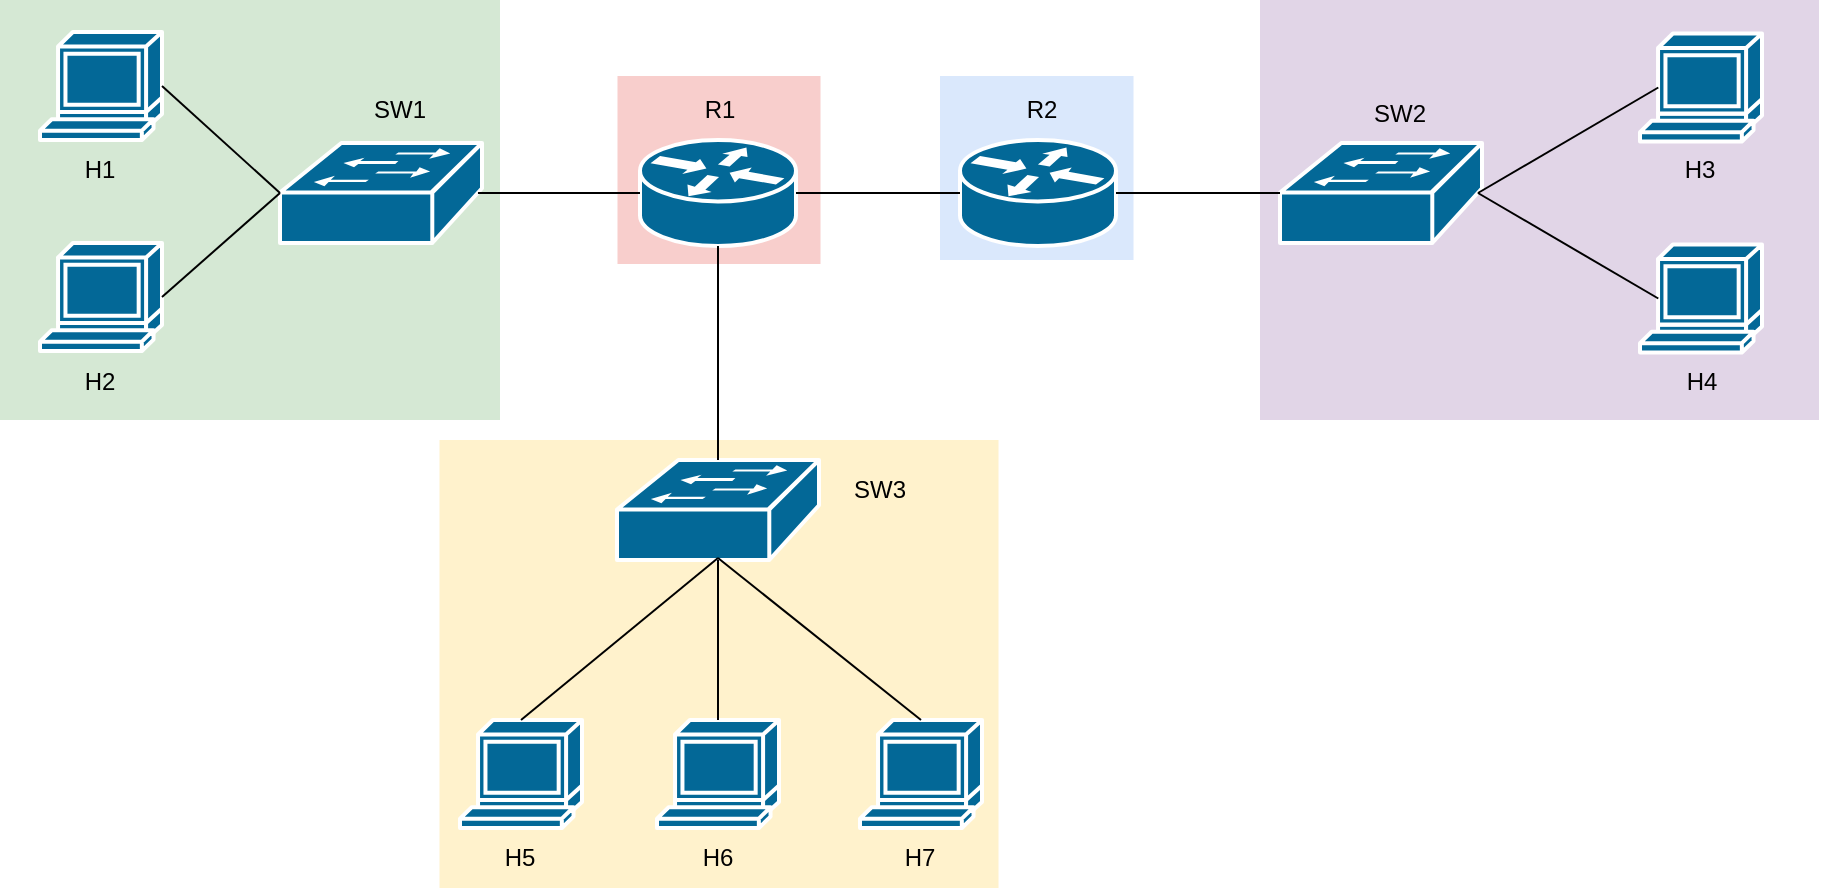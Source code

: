 <mxfile version="24.4.10" type="github">
  <diagram name="Page-1" id="jAhbVtpmAwPWezXXruYX">
    <mxGraphModel dx="1067" dy="999" grid="1" gridSize="10" guides="1" tooltips="1" connect="1" arrows="1" fold="1" page="1" pageScale="1" pageWidth="850" pageHeight="1100" math="0" shadow="0">
      <root>
        <mxCell id="0" />
        <mxCell id="1" parent="0" />
        <mxCell id="yFBup7zSG1oITEUQXQ90-51" value="" style="rounded=0;whiteSpace=wrap;html=1;fillColor=#f8cecc;strokeColor=none;" vertex="1" parent="1">
          <mxGeometry x="308.75" y="448" width="101.5" height="94" as="geometry" />
        </mxCell>
        <mxCell id="yFBup7zSG1oITEUQXQ90-52" value="" style="rounded=0;whiteSpace=wrap;html=1;fillColor=#dae8fc;strokeColor=none;" vertex="1" parent="1">
          <mxGeometry x="470" y="448" width="96.75" height="92" as="geometry" />
        </mxCell>
        <mxCell id="yFBup7zSG1oITEUQXQ90-53" value="" style="rounded=0;whiteSpace=wrap;html=1;fillColor=#e1d5e7;strokeColor=none;" vertex="1" parent="1">
          <mxGeometry x="630" y="410" width="279.5" height="210" as="geometry" />
        </mxCell>
        <mxCell id="yFBup7zSG1oITEUQXQ90-48" value="" style="rounded=0;whiteSpace=wrap;html=1;fillColor=#fff2cc;strokeColor=none;" vertex="1" parent="1">
          <mxGeometry x="219.75" y="630" width="279.5" height="224" as="geometry" />
        </mxCell>
        <mxCell id="yFBup7zSG1oITEUQXQ90-47" value="" style="rounded=0;whiteSpace=wrap;html=1;fillColor=#d5e8d4;strokeColor=none;" vertex="1" parent="1">
          <mxGeometry y="410" width="250" height="210" as="geometry" />
        </mxCell>
        <mxCell id="yFBup7zSG1oITEUQXQ90-1" value="" style="shape=mxgraph.cisco.routers.router;sketch=0;html=1;pointerEvents=1;dashed=0;fillColor=#036897;strokeColor=#ffffff;strokeWidth=2;verticalLabelPosition=bottom;verticalAlign=top;align=center;outlineConnect=0;" vertex="1" parent="1">
          <mxGeometry x="320" y="480" width="78" height="53" as="geometry" />
        </mxCell>
        <mxCell id="yFBup7zSG1oITEUQXQ90-2" value="" style="shape=mxgraph.cisco.switches.workgroup_switch;sketch=0;html=1;pointerEvents=1;dashed=0;fillColor=#036897;strokeColor=#ffffff;strokeWidth=2;verticalLabelPosition=bottom;verticalAlign=top;align=center;outlineConnect=0;" vertex="1" parent="1">
          <mxGeometry x="308.5" y="640" width="101" height="50" as="geometry" />
        </mxCell>
        <mxCell id="yFBup7zSG1oITEUQXQ90-3" value="" style="shape=mxgraph.cisco.computers_and_peripherals.terminal;sketch=0;html=1;pointerEvents=1;dashed=0;fillColor=#036897;strokeColor=#ffffff;strokeWidth=2;verticalLabelPosition=bottom;verticalAlign=top;align=center;outlineConnect=0;" vertex="1" parent="1">
          <mxGeometry x="20" y="426" width="61" height="54" as="geometry" />
        </mxCell>
        <mxCell id="yFBup7zSG1oITEUQXQ90-4" value="" style="shape=mxgraph.cisco.routers.router;sketch=0;html=1;pointerEvents=1;dashed=0;fillColor=#036897;strokeColor=#ffffff;strokeWidth=2;verticalLabelPosition=bottom;verticalAlign=top;align=center;outlineConnect=0;" vertex="1" parent="1">
          <mxGeometry x="480" y="480" width="78" height="53" as="geometry" />
        </mxCell>
        <mxCell id="yFBup7zSG1oITEUQXQ90-5" value="" style="shape=mxgraph.cisco.switches.workgroup_switch;sketch=0;html=1;pointerEvents=1;dashed=0;fillColor=#036897;strokeColor=#ffffff;strokeWidth=2;verticalLabelPosition=bottom;verticalAlign=top;align=center;outlineConnect=0;" vertex="1" parent="1">
          <mxGeometry x="640" y="481.5" width="101" height="50" as="geometry" />
        </mxCell>
        <mxCell id="yFBup7zSG1oITEUQXQ90-6" value="" style="shape=mxgraph.cisco.switches.workgroup_switch;sketch=0;html=1;pointerEvents=1;dashed=0;fillColor=#036897;strokeColor=#ffffff;strokeWidth=2;verticalLabelPosition=bottom;verticalAlign=top;align=center;outlineConnect=0;" vertex="1" parent="1">
          <mxGeometry x="140" y="481.5" width="101" height="50" as="geometry" />
        </mxCell>
        <mxCell id="yFBup7zSG1oITEUQXQ90-7" value="" style="shape=mxgraph.cisco.computers_and_peripherals.terminal;sketch=0;html=1;pointerEvents=1;dashed=0;fillColor=#036897;strokeColor=#ffffff;strokeWidth=2;verticalLabelPosition=bottom;verticalAlign=top;align=center;outlineConnect=0;" vertex="1" parent="1">
          <mxGeometry x="20" y="531.5" width="61" height="54" as="geometry" />
        </mxCell>
        <mxCell id="yFBup7zSG1oITEUQXQ90-8" value="" style="shape=mxgraph.cisco.computers_and_peripherals.terminal;sketch=0;html=1;pointerEvents=1;dashed=0;fillColor=#036897;strokeColor=#ffffff;strokeWidth=2;verticalLabelPosition=bottom;verticalAlign=top;align=center;outlineConnect=0;" vertex="1" parent="1">
          <mxGeometry x="328.5" y="770" width="61" height="54" as="geometry" />
        </mxCell>
        <mxCell id="yFBup7zSG1oITEUQXQ90-9" value="" style="shape=mxgraph.cisco.computers_and_peripherals.terminal;sketch=0;html=1;pointerEvents=1;dashed=0;fillColor=#036897;strokeColor=#ffffff;strokeWidth=2;verticalLabelPosition=bottom;verticalAlign=top;align=center;outlineConnect=0;" vertex="1" parent="1">
          <mxGeometry x="430" y="770" width="61" height="54" as="geometry" />
        </mxCell>
        <mxCell id="yFBup7zSG1oITEUQXQ90-10" value="" style="shape=mxgraph.cisco.computers_and_peripherals.terminal;sketch=0;html=1;pointerEvents=1;dashed=0;fillColor=#036897;strokeColor=#ffffff;strokeWidth=2;verticalLabelPosition=bottom;verticalAlign=top;align=center;outlineConnect=0;" vertex="1" parent="1">
          <mxGeometry x="230" y="770" width="61" height="54" as="geometry" />
        </mxCell>
        <mxCell id="yFBup7zSG1oITEUQXQ90-11" value="" style="shape=mxgraph.cisco.computers_and_peripherals.terminal;sketch=0;html=1;pointerEvents=1;dashed=0;fillColor=#036897;strokeColor=#ffffff;strokeWidth=2;verticalLabelPosition=bottom;verticalAlign=top;align=center;outlineConnect=0;" vertex="1" parent="1">
          <mxGeometry x="820" y="426.75" width="61" height="54" as="geometry" />
        </mxCell>
        <mxCell id="yFBup7zSG1oITEUQXQ90-12" value="" style="shape=mxgraph.cisco.computers_and_peripherals.terminal;sketch=0;html=1;pointerEvents=1;dashed=0;fillColor=#036897;strokeColor=#ffffff;strokeWidth=2;verticalLabelPosition=bottom;verticalAlign=top;align=center;outlineConnect=0;" vertex="1" parent="1">
          <mxGeometry x="820" y="532.25" width="61" height="54" as="geometry" />
        </mxCell>
        <mxCell id="yFBup7zSG1oITEUQXQ90-15" style="edgeStyle=none;rounded=0;orthogonalLoop=1;jettySize=auto;html=1;exitX=1;exitY=0.5;exitDx=0;exitDy=0;exitPerimeter=0;entryX=0;entryY=0.5;entryDx=0;entryDy=0;entryPerimeter=0;endArrow=none;endFill=0;" edge="1" parent="1" source="yFBup7zSG1oITEUQXQ90-3" target="yFBup7zSG1oITEUQXQ90-6">
          <mxGeometry relative="1" as="geometry" />
        </mxCell>
        <mxCell id="yFBup7zSG1oITEUQXQ90-17" style="edgeStyle=none;rounded=0;orthogonalLoop=1;jettySize=auto;html=1;exitX=1;exitY=0.5;exitDx=0;exitDy=0;exitPerimeter=0;entryX=0;entryY=0.5;entryDx=0;entryDy=0;entryPerimeter=0;endArrow=none;endFill=0;" edge="1" parent="1" source="yFBup7zSG1oITEUQXQ90-7" target="yFBup7zSG1oITEUQXQ90-6">
          <mxGeometry relative="1" as="geometry" />
        </mxCell>
        <mxCell id="yFBup7zSG1oITEUQXQ90-18" style="edgeStyle=none;rounded=0;orthogonalLoop=1;jettySize=auto;html=1;exitX=0.98;exitY=0.5;exitDx=0;exitDy=0;exitPerimeter=0;entryX=0;entryY=0.5;entryDx=0;entryDy=0;entryPerimeter=0;endArrow=none;endFill=0;" edge="1" parent="1" source="yFBup7zSG1oITEUQXQ90-6" target="yFBup7zSG1oITEUQXQ90-1">
          <mxGeometry relative="1" as="geometry" />
        </mxCell>
        <mxCell id="yFBup7zSG1oITEUQXQ90-19" value="" style="endArrow=none;html=1;rounded=0;exitX=0.5;exitY=0;exitDx=0;exitDy=0;exitPerimeter=0;entryX=0.5;entryY=1;entryDx=0;entryDy=0;entryPerimeter=0;" edge="1" parent="1" source="yFBup7zSG1oITEUQXQ90-2" target="yFBup7zSG1oITEUQXQ90-1">
          <mxGeometry width="50" height="50" relative="1" as="geometry">
            <mxPoint x="500" y="620" as="sourcePoint" />
            <mxPoint x="550" y="570" as="targetPoint" />
          </mxGeometry>
        </mxCell>
        <mxCell id="yFBup7zSG1oITEUQXQ90-20" value="" style="endArrow=none;html=1;rounded=0;entryX=0.5;entryY=0;entryDx=0;entryDy=0;entryPerimeter=0;" edge="1" parent="1" target="yFBup7zSG1oITEUQXQ90-8">
          <mxGeometry width="50" height="50" relative="1" as="geometry">
            <mxPoint x="359" y="690" as="sourcePoint" />
            <mxPoint x="550" y="600" as="targetPoint" />
          </mxGeometry>
        </mxCell>
        <mxCell id="yFBup7zSG1oITEUQXQ90-21" value="" style="endArrow=none;html=1;rounded=0;exitX=0.5;exitY=0.98;exitDx=0;exitDy=0;exitPerimeter=0;entryX=0.5;entryY=0;entryDx=0;entryDy=0;entryPerimeter=0;" edge="1" parent="1" source="yFBup7zSG1oITEUQXQ90-2" target="yFBup7zSG1oITEUQXQ90-9">
          <mxGeometry width="50" height="50" relative="1" as="geometry">
            <mxPoint x="500" y="650" as="sourcePoint" />
            <mxPoint x="550" y="600" as="targetPoint" />
          </mxGeometry>
        </mxCell>
        <mxCell id="yFBup7zSG1oITEUQXQ90-22" value="" style="endArrow=none;html=1;rounded=0;exitX=0.5;exitY=0;exitDx=0;exitDy=0;exitPerimeter=0;entryX=0.5;entryY=0.98;entryDx=0;entryDy=0;entryPerimeter=0;" edge="1" parent="1" source="yFBup7zSG1oITEUQXQ90-10" target="yFBup7zSG1oITEUQXQ90-2">
          <mxGeometry width="50" height="50" relative="1" as="geometry">
            <mxPoint x="500" y="650" as="sourcePoint" />
            <mxPoint x="550" y="600" as="targetPoint" />
          </mxGeometry>
        </mxCell>
        <mxCell id="yFBup7zSG1oITEUQXQ90-23" value="" style="endArrow=none;html=1;rounded=0;exitX=1;exitY=0.5;exitDx=0;exitDy=0;exitPerimeter=0;entryX=0;entryY=0.5;entryDx=0;entryDy=0;entryPerimeter=0;" edge="1" parent="1" source="yFBup7zSG1oITEUQXQ90-1" target="yFBup7zSG1oITEUQXQ90-4">
          <mxGeometry width="50" height="50" relative="1" as="geometry">
            <mxPoint x="500" y="620" as="sourcePoint" />
            <mxPoint x="550" y="570" as="targetPoint" />
          </mxGeometry>
        </mxCell>
        <mxCell id="yFBup7zSG1oITEUQXQ90-24" value="" style="endArrow=none;html=1;rounded=0;entryX=0;entryY=0.5;entryDx=0;entryDy=0;entryPerimeter=0;exitX=1;exitY=0.5;exitDx=0;exitDy=0;exitPerimeter=0;" edge="1" parent="1" source="yFBup7zSG1oITEUQXQ90-4" target="yFBup7zSG1oITEUQXQ90-5">
          <mxGeometry width="50" height="50" relative="1" as="geometry">
            <mxPoint x="500" y="620" as="sourcePoint" />
            <mxPoint x="550" y="570" as="targetPoint" />
          </mxGeometry>
        </mxCell>
        <mxCell id="yFBup7zSG1oITEUQXQ90-26" value="" style="endArrow=none;html=1;rounded=0;exitX=0.98;exitY=0.5;exitDx=0;exitDy=0;exitPerimeter=0;entryX=0.15;entryY=0.5;entryDx=0;entryDy=0;entryPerimeter=0;" edge="1" parent="1" source="yFBup7zSG1oITEUQXQ90-5" target="yFBup7zSG1oITEUQXQ90-12">
          <mxGeometry width="50" height="50" relative="1" as="geometry">
            <mxPoint x="860" y="590" as="sourcePoint" />
            <mxPoint x="910" y="540" as="targetPoint" />
          </mxGeometry>
        </mxCell>
        <mxCell id="yFBup7zSG1oITEUQXQ90-27" value="" style="endArrow=none;html=1;rounded=0;entryX=0.15;entryY=0.5;entryDx=0;entryDy=0;entryPerimeter=0;exitX=0.98;exitY=0.5;exitDx=0;exitDy=0;exitPerimeter=0;" edge="1" parent="1" source="yFBup7zSG1oITEUQXQ90-5" target="yFBup7zSG1oITEUQXQ90-11">
          <mxGeometry width="50" height="50" relative="1" as="geometry">
            <mxPoint x="860" y="590" as="sourcePoint" />
            <mxPoint x="910" y="540" as="targetPoint" />
          </mxGeometry>
        </mxCell>
        <mxCell id="yFBup7zSG1oITEUQXQ90-34" value="H1" style="text;html=1;align=center;verticalAlign=middle;whiteSpace=wrap;rounded=0;" vertex="1" parent="1">
          <mxGeometry x="20" y="480" width="60" height="30" as="geometry" />
        </mxCell>
        <mxCell id="yFBup7zSG1oITEUQXQ90-35" value="R2" style="text;html=1;align=center;verticalAlign=middle;whiteSpace=wrap;rounded=0;" vertex="1" parent="1">
          <mxGeometry x="491" y="450" width="60" height="30" as="geometry" />
        </mxCell>
        <mxCell id="yFBup7zSG1oITEUQXQ90-36" value="R1" style="text;html=1;align=center;verticalAlign=middle;whiteSpace=wrap;rounded=0;" vertex="1" parent="1">
          <mxGeometry x="329.5" y="450" width="60" height="30" as="geometry" />
        </mxCell>
        <mxCell id="yFBup7zSG1oITEUQXQ90-37" value="SW1" style="text;html=1;align=center;verticalAlign=middle;whiteSpace=wrap;rounded=0;" vertex="1" parent="1">
          <mxGeometry x="170" y="450" width="60" height="30" as="geometry" />
        </mxCell>
        <mxCell id="yFBup7zSG1oITEUQXQ90-38" value="SW2" style="text;html=1;align=center;verticalAlign=middle;whiteSpace=wrap;rounded=0;" vertex="1" parent="1">
          <mxGeometry x="670" y="451.5" width="60" height="30" as="geometry" />
        </mxCell>
        <mxCell id="yFBup7zSG1oITEUQXQ90-39" value="SW3" style="text;html=1;align=center;verticalAlign=middle;whiteSpace=wrap;rounded=0;" vertex="1" parent="1">
          <mxGeometry x="409.5" y="640" width="60" height="30" as="geometry" />
        </mxCell>
        <mxCell id="yFBup7zSG1oITEUQXQ90-40" value="H2" style="text;html=1;align=center;verticalAlign=middle;whiteSpace=wrap;rounded=0;" vertex="1" parent="1">
          <mxGeometry x="20" y="586.25" width="60" height="30" as="geometry" />
        </mxCell>
        <mxCell id="yFBup7zSG1oITEUQXQ90-41" value="H5" style="text;html=1;align=center;verticalAlign=middle;whiteSpace=wrap;rounded=0;" vertex="1" parent="1">
          <mxGeometry x="230" y="824" width="60" height="30" as="geometry" />
        </mxCell>
        <mxCell id="yFBup7zSG1oITEUQXQ90-42" value="H6" style="text;html=1;align=center;verticalAlign=middle;whiteSpace=wrap;rounded=0;" vertex="1" parent="1">
          <mxGeometry x="328.5" y="824" width="60" height="30" as="geometry" />
        </mxCell>
        <mxCell id="yFBup7zSG1oITEUQXQ90-43" value="H7" style="text;html=1;align=center;verticalAlign=middle;whiteSpace=wrap;rounded=0;" vertex="1" parent="1">
          <mxGeometry x="430" y="824" width="60" height="30" as="geometry" />
        </mxCell>
        <mxCell id="yFBup7zSG1oITEUQXQ90-44" value="H3" style="text;html=1;align=center;verticalAlign=middle;whiteSpace=wrap;rounded=0;" vertex="1" parent="1">
          <mxGeometry x="820" y="480" width="60" height="30" as="geometry" />
        </mxCell>
        <mxCell id="yFBup7zSG1oITEUQXQ90-45" value="H4" style="text;html=1;align=center;verticalAlign=middle;whiteSpace=wrap;rounded=0;" vertex="1" parent="1">
          <mxGeometry x="821" y="585.5" width="60" height="30" as="geometry" />
        </mxCell>
      </root>
    </mxGraphModel>
  </diagram>
</mxfile>
